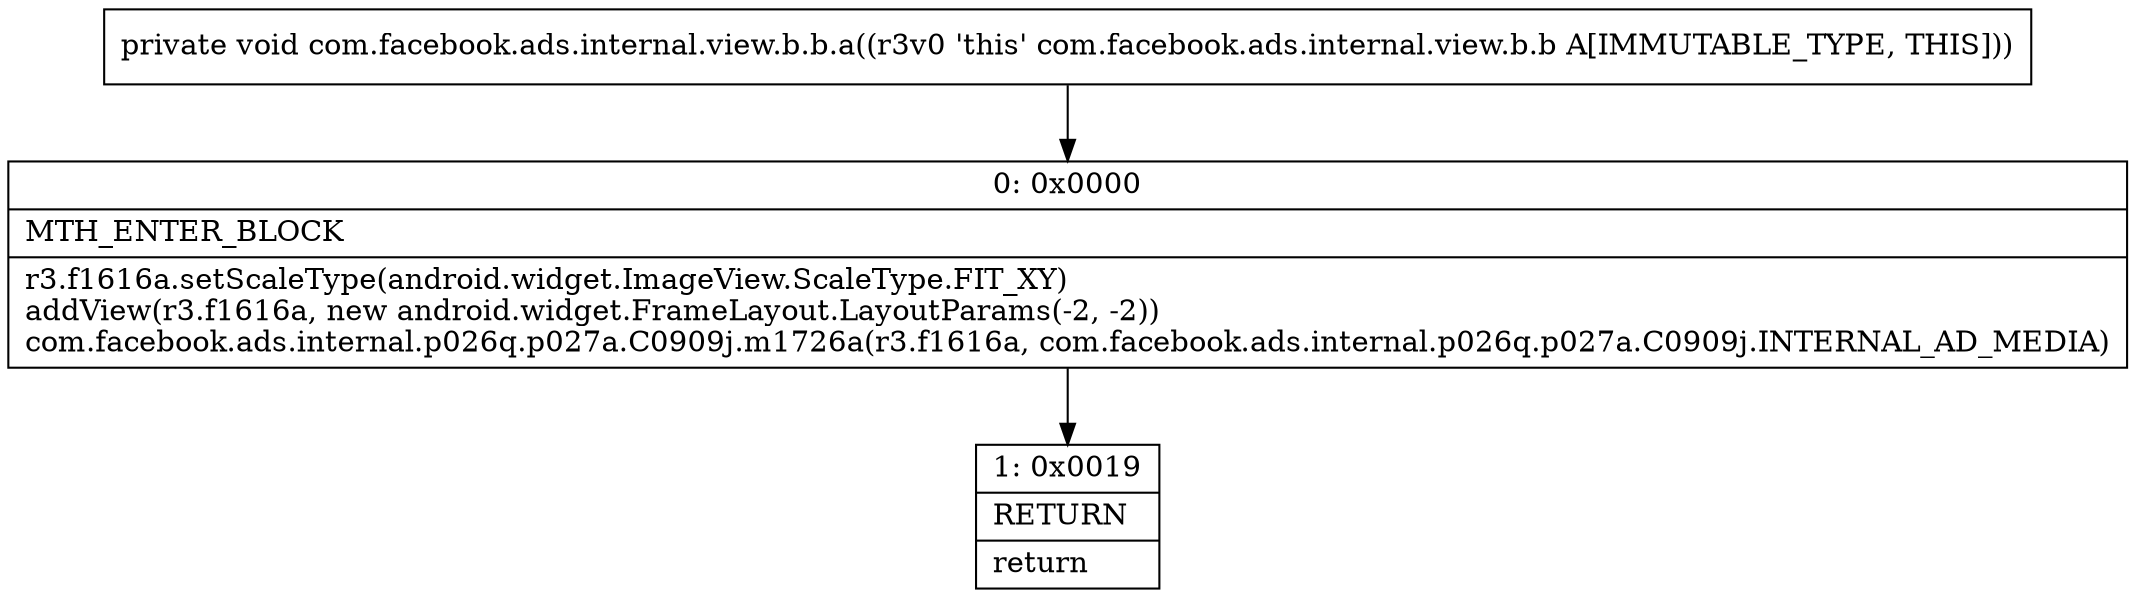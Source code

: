 digraph "CFG forcom.facebook.ads.internal.view.b.b.a()V" {
Node_0 [shape=record,label="{0\:\ 0x0000|MTH_ENTER_BLOCK\l|r3.f1616a.setScaleType(android.widget.ImageView.ScaleType.FIT_XY)\laddView(r3.f1616a, new android.widget.FrameLayout.LayoutParams(\-2, \-2))\lcom.facebook.ads.internal.p026q.p027a.C0909j.m1726a(r3.f1616a, com.facebook.ads.internal.p026q.p027a.C0909j.INTERNAL_AD_MEDIA)\l}"];
Node_1 [shape=record,label="{1\:\ 0x0019|RETURN\l|return\l}"];
MethodNode[shape=record,label="{private void com.facebook.ads.internal.view.b.b.a((r3v0 'this' com.facebook.ads.internal.view.b.b A[IMMUTABLE_TYPE, THIS])) }"];
MethodNode -> Node_0;
Node_0 -> Node_1;
}

